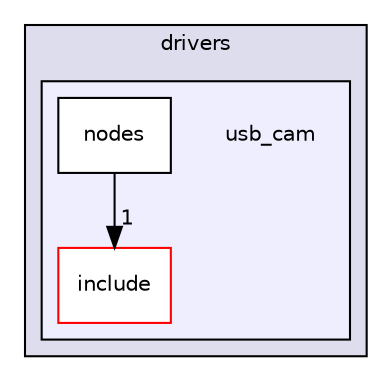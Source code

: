 digraph "modules/drivers/usb_cam" {
  compound=true
  node [ fontsize="10", fontname="Helvetica"];
  edge [ labelfontsize="10", labelfontname="Helvetica"];
  subgraph clusterdir_fa7c3dda3a065b7e0bb8d7e2b3a94e74 {
    graph [ bgcolor="#ddddee", pencolor="black", label="drivers" fontname="Helvetica", fontsize="10", URL="dir_fa7c3dda3a065b7e0bb8d7e2b3a94e74.html"]
  subgraph clusterdir_fcf7bdd43917afa27248464d5a5d7745 {
    graph [ bgcolor="#eeeeff", pencolor="black", label="" URL="dir_fcf7bdd43917afa27248464d5a5d7745.html"];
    dir_fcf7bdd43917afa27248464d5a5d7745 [shape=plaintext label="usb_cam"];
    dir_7f440dff8777732b2b0d6d1a4b06ee8e [shape=box label="include" color="red" fillcolor="white" style="filled" URL="dir_7f440dff8777732b2b0d6d1a4b06ee8e.html"];
    dir_581dfc343039f5bcb1f7bd11d6604072 [shape=box label="nodes" color="black" fillcolor="white" style="filled" URL="dir_581dfc343039f5bcb1f7bd11d6604072.html"];
  }
  }
  dir_581dfc343039f5bcb1f7bd11d6604072->dir_7f440dff8777732b2b0d6d1a4b06ee8e [headlabel="1", labeldistance=1.5 headhref="dir_000121_000119.html"];
}
